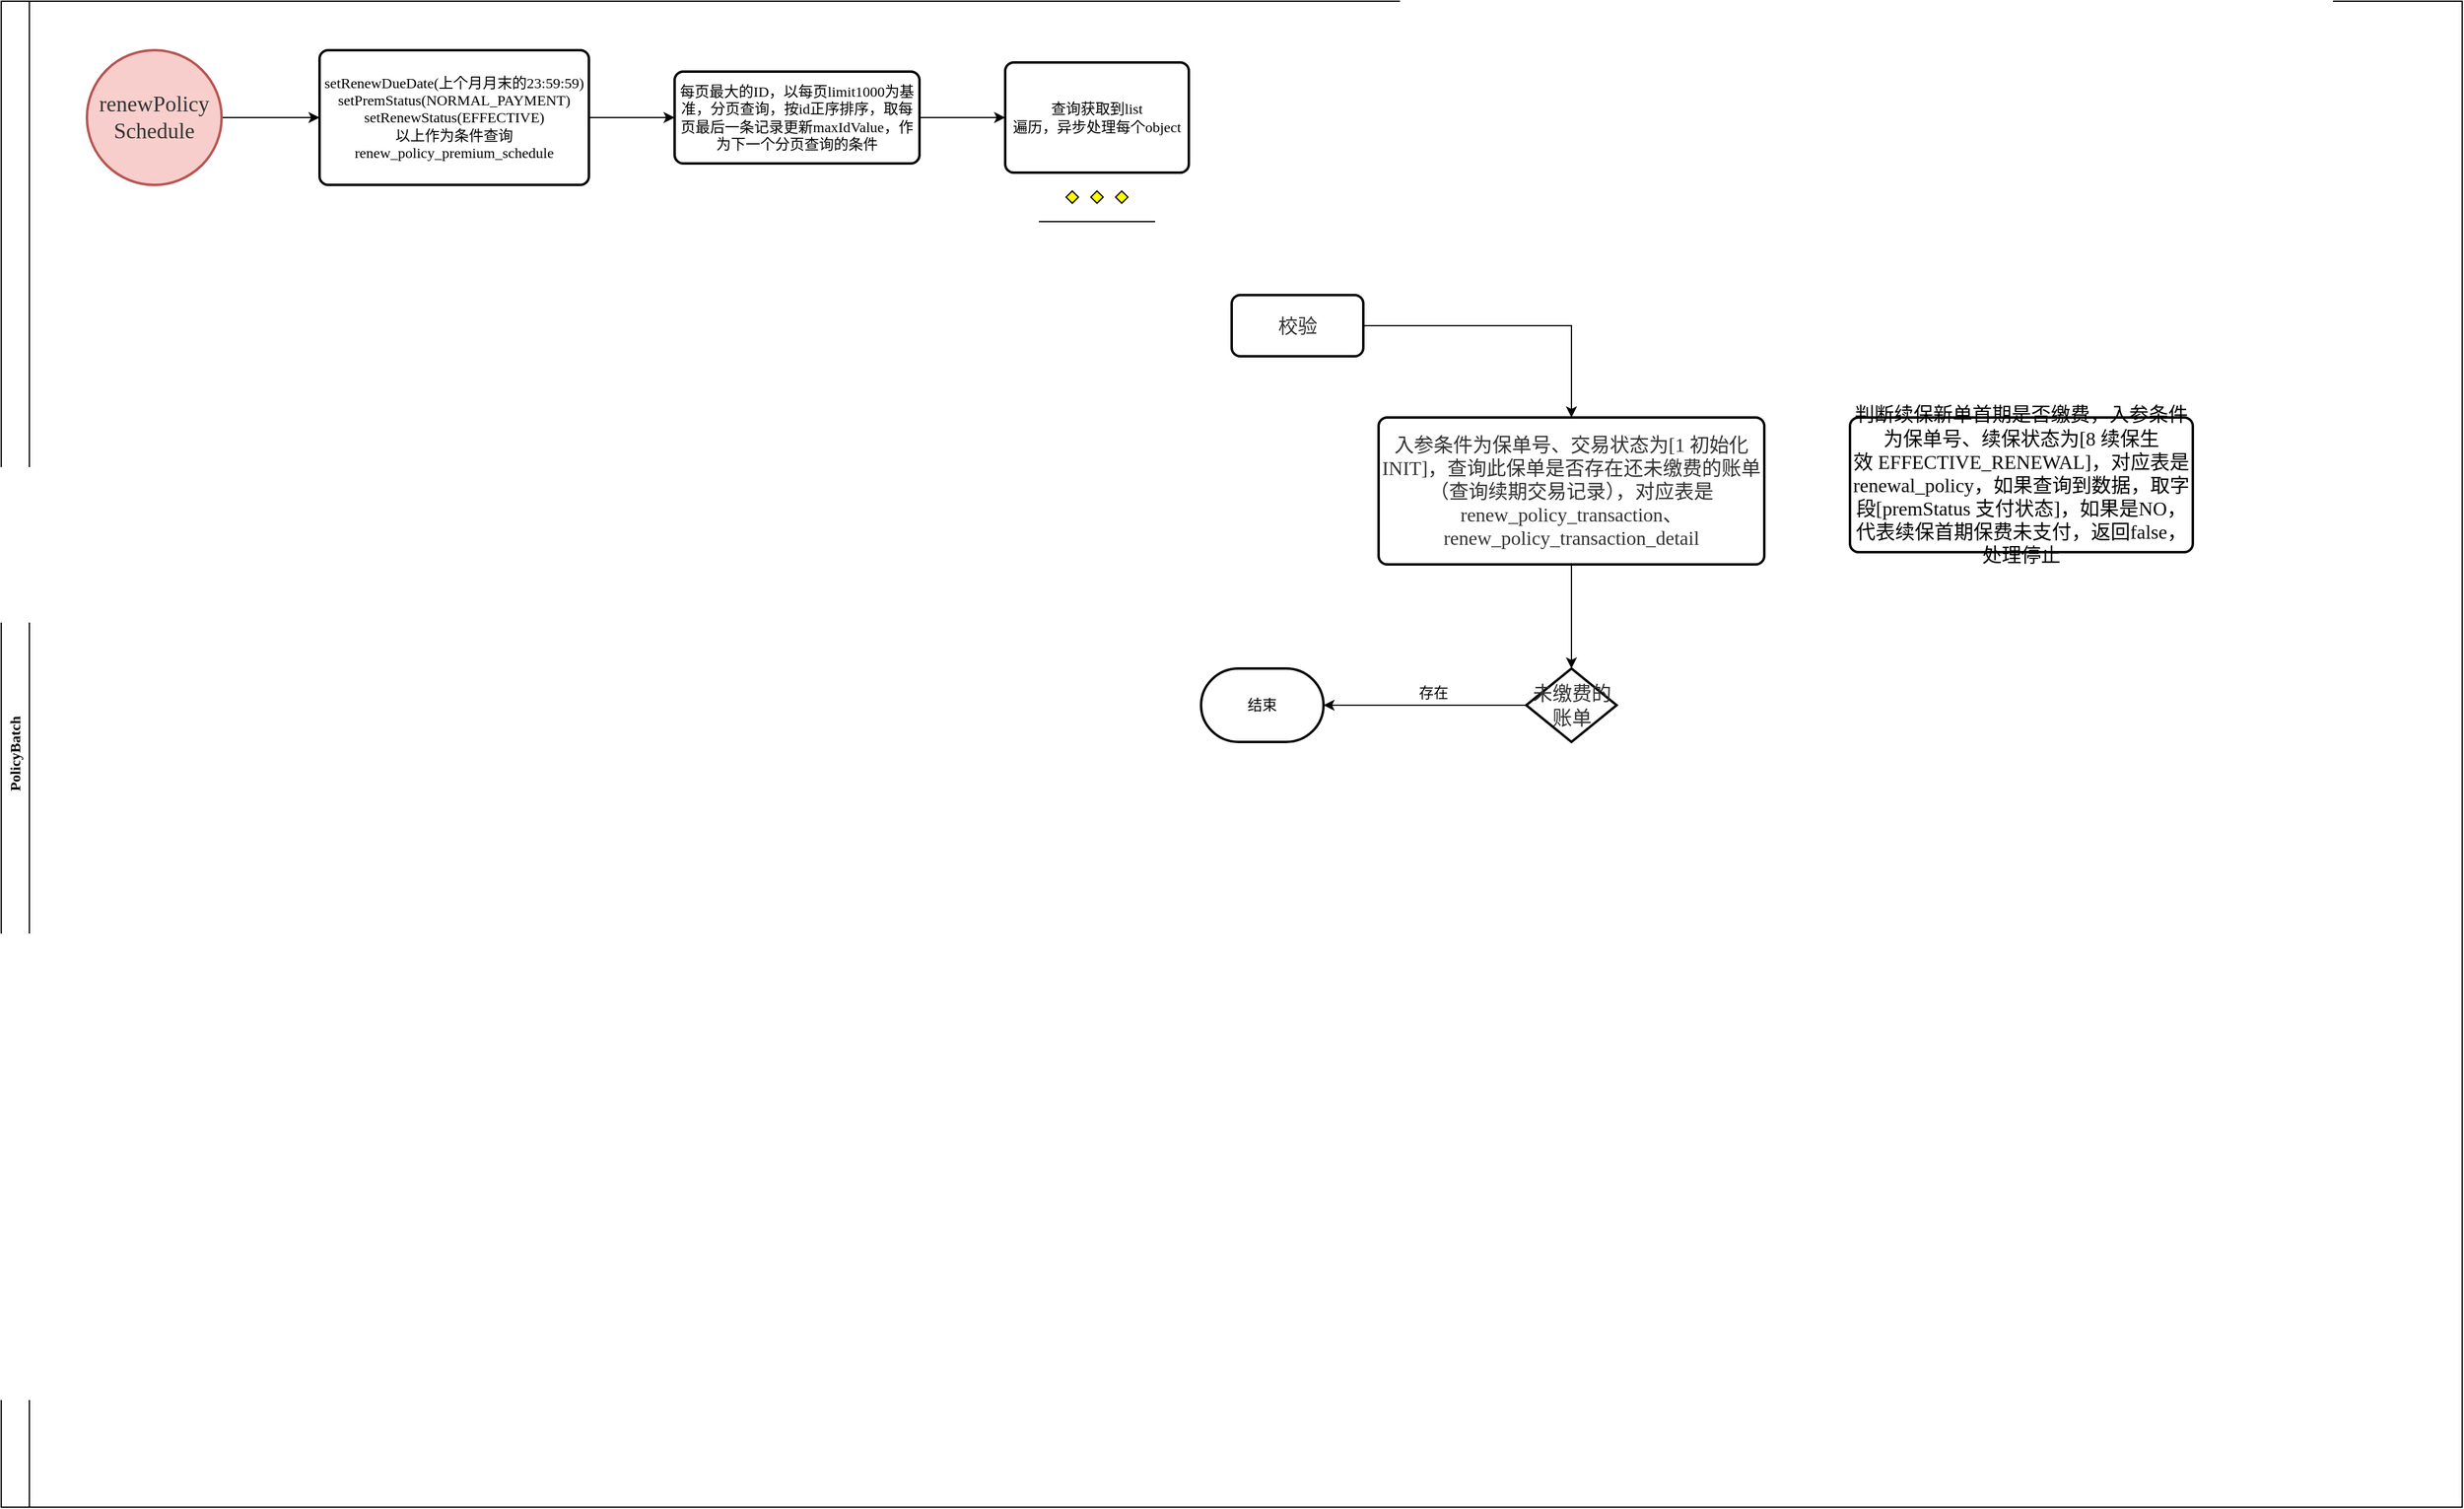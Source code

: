<mxfile version="20.5.3" type="embed"><diagram name="Page-1" id="c7558073-3199-34d8-9f00-42111426c3f3"><mxGraphModel dx="1379" dy="862" grid="1" gridSize="10" guides="1" tooltips="1" connect="1" arrows="1" fold="1" page="1" pageScale="1" pageWidth="826" pageHeight="1169" background="none" math="0" shadow="0"><root><mxCell id="0"/><mxCell id="1" parent="0"/><UserObject label="PolicyBatch" id="98"><mxCell style="swimlane;horizontal=0;whiteSpace=wrap;html=1;fontFamily=Lucida Console;" vertex="1" parent="1"><mxGeometry x="80" y="780" width="2010" height="1230" as="geometry"/></mxCell></UserObject><mxCell id="107" style="edgeStyle=orthogonalEdgeStyle;rounded=0;orthogonalLoop=1;jettySize=auto;html=1;exitX=1;exitY=0.5;exitDx=0;exitDy=0;exitPerimeter=0;fontFamily=Lucida Console;" edge="1" parent="98" source="103" target="104"><mxGeometry relative="1" as="geometry"/></mxCell><mxCell id="103" value="&lt;span style=&quot;color: rgb(50, 50, 50); font-size: 18px; background-color: rgba(255, 255, 255, 0.01);&quot;&gt;renewPolicy&lt;br&gt;Schedule&lt;/span&gt;" style="strokeWidth=2;html=1;shape=mxgraph.flowchart.start_2;whiteSpace=wrap;fillColor=#f8cecc;strokeColor=#b85450;fontFamily=Lucida Console;" vertex="1" parent="98"><mxGeometry x="70" y="40" width="110" height="110" as="geometry"/></mxCell><mxCell id="109" style="edgeStyle=orthogonalEdgeStyle;rounded=0;orthogonalLoop=1;jettySize=auto;html=1;exitX=1;exitY=0.5;exitDx=0;exitDy=0;entryX=0;entryY=0.5;entryDx=0;entryDy=0;fontFamily=Lucida Console;" edge="1" parent="98" source="104" target="108"><mxGeometry relative="1" as="geometry"/></mxCell><mxCell id="104" value="&lt;div class=&quot;mind-clipboard&quot;&gt;setRenewDueDate(上个月月末的23:59:59)&lt;div&gt;setPremStatus(NORMAL_PAYMENT)&lt;br&gt;&lt;/div&gt;&lt;div&gt;setRenewStatus(EFFECTIVE)&lt;br&gt;&lt;/div&gt;&lt;div&gt;以上作为条件查询&lt;/div&gt;&lt;div&gt;renew_policy_premium_schedule&lt;/div&gt;&lt;/div&gt;" style="rounded=1;whiteSpace=wrap;html=1;absoluteArcSize=1;arcSize=14;strokeWidth=2;fontFamily=Lucida Console;" vertex="1" parent="98"><mxGeometry x="260" y="40" width="220" height="110" as="geometry"/></mxCell><mxCell id="111" style="edgeStyle=orthogonalEdgeStyle;rounded=0;orthogonalLoop=1;jettySize=auto;html=1;exitX=1;exitY=0.5;exitDx=0;exitDy=0;entryX=0;entryY=0.5;entryDx=0;entryDy=0;fontFamily=Lucida Console;" edge="1" parent="98" source="108" target="110"><mxGeometry relative="1" as="geometry"/></mxCell><mxCell id="108" value="&lt;div class=&quot;mind-clipboard&quot;&gt;&lt;div class=&quot;mind-clipboard&quot;&gt;每页最大的ID，以每页limit1000为基准，分页查询，按id正序排序，取每页最后一条记录更新maxIdValue，作为下一个分页查询的条件&lt;br&gt;&lt;/div&gt;&lt;/div&gt;" style="rounded=1;whiteSpace=wrap;html=1;absoluteArcSize=1;arcSize=14;strokeWidth=2;fontFamily=Lucida Console;" vertex="1" parent="98"><mxGeometry x="550" y="57.5" width="200" height="75" as="geometry"/></mxCell><mxCell id="110" value="&lt;div class=&quot;mind-clipboard&quot;&gt;查询获取到list&lt;div&gt;遍历，异步处理每个object&lt;/div&gt;&lt;/div&gt;" style="rounded=1;whiteSpace=wrap;html=1;absoluteArcSize=1;arcSize=14;strokeWidth=2;fontFamily=Lucida Console;" vertex="1" parent="98"><mxGeometry x="820" y="50" width="150" height="90" as="geometry"/></mxCell><mxCell id="112" value="" style="verticalLabelPosition=bottom;verticalAlign=top;html=1;shape=mxgraph.flowchart.parallel_mode;pointerEvents=1;fontFamily=Lucida Console;" vertex="1" parent="98"><mxGeometry x="847.5" y="140" width="95" height="40" as="geometry"/></mxCell><mxCell id="123" style="edgeStyle=orthogonalEdgeStyle;rounded=0;orthogonalLoop=1;jettySize=auto;html=1;exitX=1;exitY=0.5;exitDx=0;exitDy=0;entryX=0.5;entryY=0;entryDx=0;entryDy=0;fontFamily=Lucida Console;" edge="1" parent="98" source="114" target="115"><mxGeometry relative="1" as="geometry"/></mxCell><mxCell id="114" value="&lt;font color=&quot;#323232&quot;&gt;&lt;span style=&quot;font-size: 16px; background-color: rgba(255, 255, 255, 0.01);&quot;&gt;校验&lt;/span&gt;&lt;/font&gt;" style="rounded=1;whiteSpace=wrap;html=1;absoluteArcSize=1;arcSize=14;strokeWidth=2;fontFamily=Lucida Console;" vertex="1" parent="98"><mxGeometry x="1005" y="240" width="107.5" height="50" as="geometry"/></mxCell><mxCell id="122" style="edgeStyle=orthogonalEdgeStyle;rounded=0;orthogonalLoop=1;jettySize=auto;html=1;exitX=0.5;exitY=1;exitDx=0;exitDy=0;entryX=0.5;entryY=0;entryDx=0;entryDy=0;entryPerimeter=0;fontFamily=Lucida Console;" edge="1" parent="98" source="115" target="117"><mxGeometry relative="1" as="geometry"/></mxCell><mxCell id="115" value="&lt;span style=&quot;color: rgb(50, 50, 50); font-size: 16px; background-color: rgba(255, 255, 255, 0.01);&quot;&gt;入参条件为保单号、交易状态为[1 初始化 INIT]，查询此保单是否存在还未缴费的账单（查询续期交易记录），对应表是renew_policy_transaction、renew_policy_transaction_detail&lt;/span&gt;" style="rounded=1;whiteSpace=wrap;html=1;absoluteArcSize=1;arcSize=14;strokeWidth=2;fontFamily=Lucida Console;" vertex="1" parent="98"><mxGeometry x="1125" y="340" width="315" height="120" as="geometry"/></mxCell><object label="" placeholders="1" id="125"><mxCell style="edgeStyle=orthogonalEdgeStyle;rounded=0;orthogonalLoop=1;jettySize=auto;html=1;entryX=1;entryY=0.5;entryDx=0;entryDy=0;entryPerimeter=0;fontFamily=Lucida Console;" edge="1" parent="98" source="117" target="124"><mxGeometry relative="1" as="geometry"/></mxCell></object><mxCell id="117" value="&lt;span style=&quot;color: rgb(50, 50, 50); font-size: 16px; background-color: rgba(255, 255, 255, 0.01);&quot;&gt;未缴费的账单&lt;/span&gt;" style="strokeWidth=2;html=1;shape=mxgraph.flowchart.decision;whiteSpace=wrap;fontFamily=Lucida Console;" vertex="1" parent="98"><mxGeometry x="1245.63" y="545" width="73.75" height="60" as="geometry"/></mxCell><mxCell id="124" value="结束" style="strokeWidth=2;html=1;shape=mxgraph.flowchart.terminator;whiteSpace=wrap;fontFamily=Lucida Console;" vertex="1" parent="98"><mxGeometry x="980" y="545" width="100" height="60" as="geometry"/></mxCell><mxCell id="126" value="存在" style="text;html=1;strokeColor=none;fillColor=none;align=center;verticalAlign=middle;whiteSpace=wrap;rounded=0;fontFamily=Lucida Console;" vertex="1" parent="98"><mxGeometry x="1140" y="550" width="60" height="30" as="geometry"/></mxCell><mxCell id="127" value="&lt;div style=&quot;font-size: 16px;&quot; class=&quot;mind-clipboard&quot;&gt;判断续保新单首期是否缴费，入参条件为保单号、续保状态为[8 续保生效&lt;span style=&quot;font-size: inherit;&quot;&gt;&amp;nbsp;EFFECTIVE_RENEWAL]，对应表是&lt;/span&gt;renewal_policy，如果查询到数据，取字段[premStatus 支付状态]，如果是NO，代表续保首期保费未支付，返回false，处理停止&lt;/div&gt;" style="rounded=1;whiteSpace=wrap;html=1;absoluteArcSize=1;arcSize=14;strokeWidth=2;fontFamily=Lucida Console;" vertex="1" parent="98"><mxGeometry x="1510" y="340" width="280" height="110" as="geometry"/></mxCell></root></mxGraphModel></diagram></mxfile>